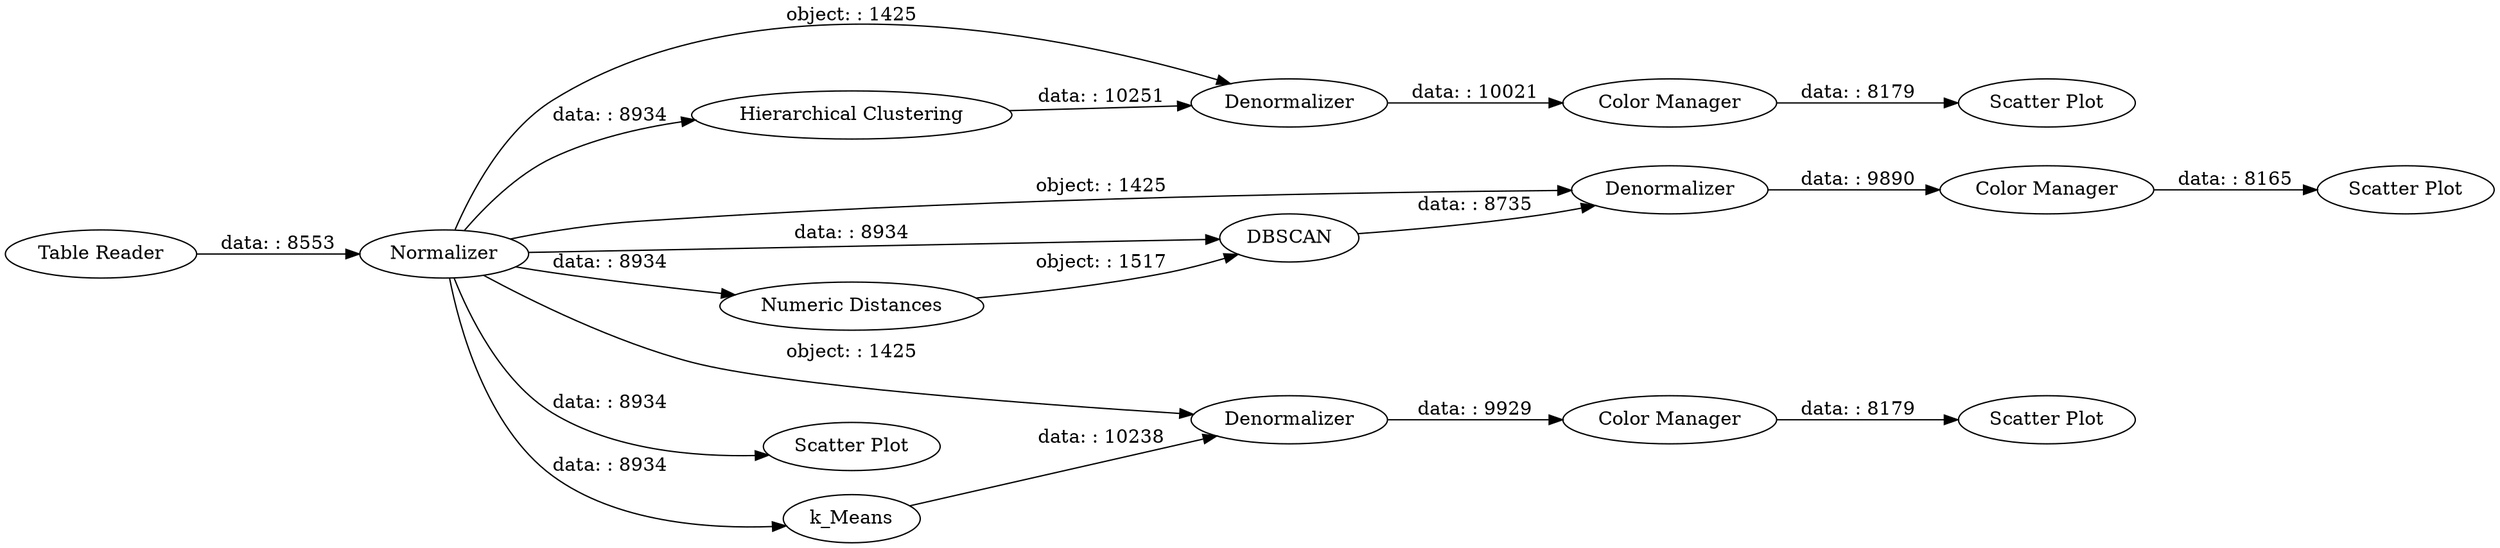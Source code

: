 digraph {
	"-200201273630794701_147" [label="Scatter Plot"]
	"-200201273630794701_148" [label=DBSCAN]
	"-200201273630794701_144" [label="Hierarchical Clustering"]
	"-200201273630794701_146" [label="Color Manager"]
	"-200201273630794701_1" [label="Table Reader"]
	"-200201273630794701_143" [label="Scatter Plot"]
	"-200201273630794701_150" [label="Color Manager"]
	"-200201273630794701_141" [label=Denormalizer]
	"-200201273630794701_142" [label="Color Manager"]
	"-200201273630794701_145" [label=Denormalizer]
	"-200201273630794701_140" [label=Normalizer]
	"-200201273630794701_151" [label="Scatter Plot"]
	"-200201273630794701_152" [label="Numeric Distances"]
	"-200201273630794701_135" [label=k_Means]
	"-200201273630794701_154" [label="Scatter Plot"]
	"-200201273630794701_149" [label=Denormalizer]
	"-200201273630794701_144" -> "-200201273630794701_145" [label="data: : 10251"]
	"-200201273630794701_1" -> "-200201273630794701_140" [label="data: : 8553"]
	"-200201273630794701_142" -> "-200201273630794701_143" [label="data: : 8179"]
	"-200201273630794701_150" -> "-200201273630794701_151" [label="data: : 8165"]
	"-200201273630794701_152" -> "-200201273630794701_148" [label="object: : 1517"]
	"-200201273630794701_140" -> "-200201273630794701_144" [label="data: : 8934"]
	"-200201273630794701_135" -> "-200201273630794701_141" [label="data: : 10238"]
	"-200201273630794701_148" -> "-200201273630794701_149" [label="data: : 8735"]
	"-200201273630794701_140" -> "-200201273630794701_154" [label="data: : 8934"]
	"-200201273630794701_140" -> "-200201273630794701_135" [label="data: : 8934"]
	"-200201273630794701_140" -> "-200201273630794701_141" [label="object: : 1425"]
	"-200201273630794701_141" -> "-200201273630794701_142" [label="data: : 9929"]
	"-200201273630794701_140" -> "-200201273630794701_148" [label="data: : 8934"]
	"-200201273630794701_140" -> "-200201273630794701_152" [label="data: : 8934"]
	"-200201273630794701_140" -> "-200201273630794701_145" [label="object: : 1425"]
	"-200201273630794701_140" -> "-200201273630794701_149" [label="object: : 1425"]
	"-200201273630794701_146" -> "-200201273630794701_147" [label="data: : 8179"]
	"-200201273630794701_145" -> "-200201273630794701_146" [label="data: : 10021"]
	"-200201273630794701_149" -> "-200201273630794701_150" [label="data: : 9890"]
	rankdir=LR
}
